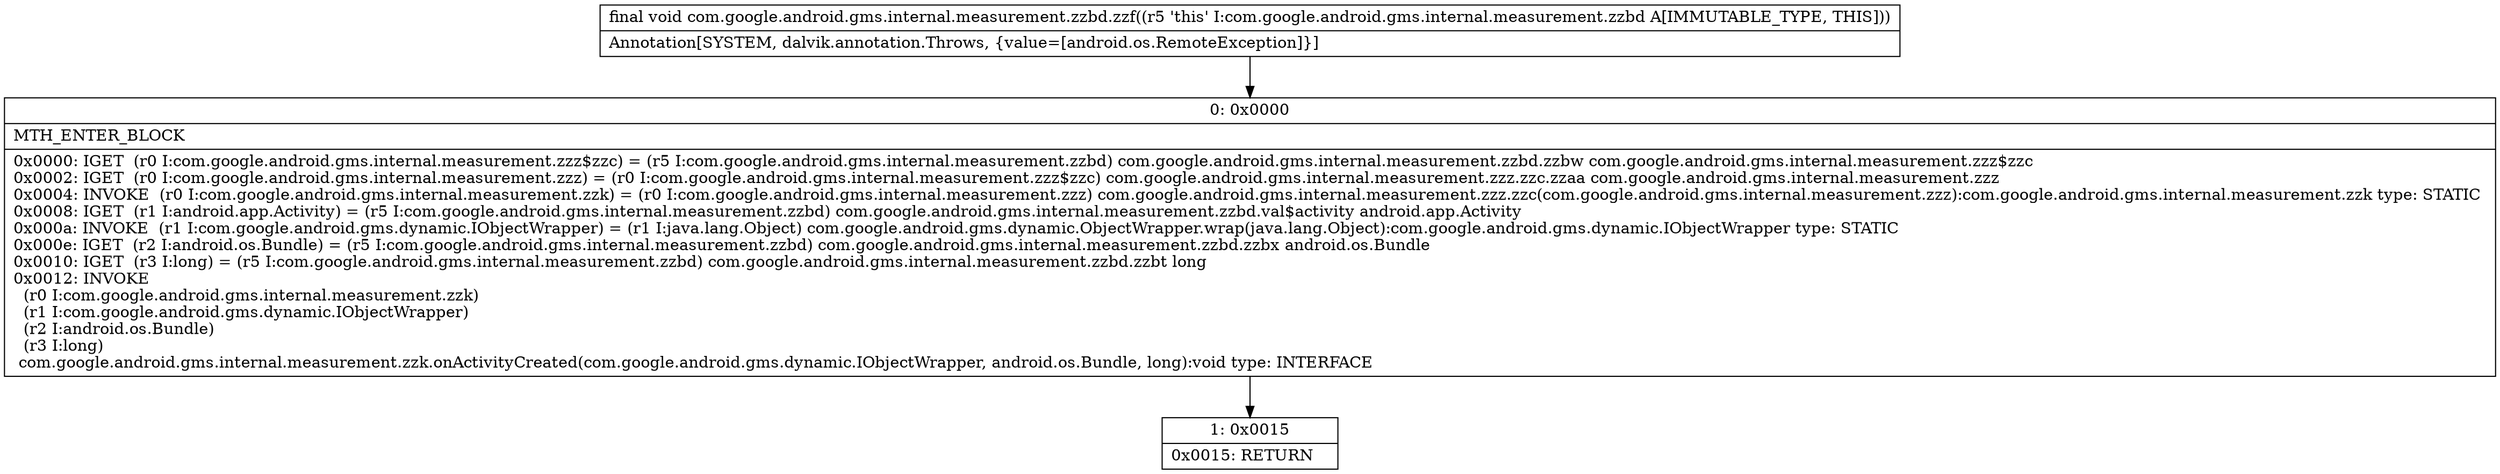 digraph "CFG forcom.google.android.gms.internal.measurement.zzbd.zzf()V" {
Node_0 [shape=record,label="{0\:\ 0x0000|MTH_ENTER_BLOCK\l|0x0000: IGET  (r0 I:com.google.android.gms.internal.measurement.zzz$zzc) = (r5 I:com.google.android.gms.internal.measurement.zzbd) com.google.android.gms.internal.measurement.zzbd.zzbw com.google.android.gms.internal.measurement.zzz$zzc \l0x0002: IGET  (r0 I:com.google.android.gms.internal.measurement.zzz) = (r0 I:com.google.android.gms.internal.measurement.zzz$zzc) com.google.android.gms.internal.measurement.zzz.zzc.zzaa com.google.android.gms.internal.measurement.zzz \l0x0004: INVOKE  (r0 I:com.google.android.gms.internal.measurement.zzk) = (r0 I:com.google.android.gms.internal.measurement.zzz) com.google.android.gms.internal.measurement.zzz.zzc(com.google.android.gms.internal.measurement.zzz):com.google.android.gms.internal.measurement.zzk type: STATIC \l0x0008: IGET  (r1 I:android.app.Activity) = (r5 I:com.google.android.gms.internal.measurement.zzbd) com.google.android.gms.internal.measurement.zzbd.val$activity android.app.Activity \l0x000a: INVOKE  (r1 I:com.google.android.gms.dynamic.IObjectWrapper) = (r1 I:java.lang.Object) com.google.android.gms.dynamic.ObjectWrapper.wrap(java.lang.Object):com.google.android.gms.dynamic.IObjectWrapper type: STATIC \l0x000e: IGET  (r2 I:android.os.Bundle) = (r5 I:com.google.android.gms.internal.measurement.zzbd) com.google.android.gms.internal.measurement.zzbd.zzbx android.os.Bundle \l0x0010: IGET  (r3 I:long) = (r5 I:com.google.android.gms.internal.measurement.zzbd) com.google.android.gms.internal.measurement.zzbd.zzbt long \l0x0012: INVOKE  \l  (r0 I:com.google.android.gms.internal.measurement.zzk)\l  (r1 I:com.google.android.gms.dynamic.IObjectWrapper)\l  (r2 I:android.os.Bundle)\l  (r3 I:long)\l com.google.android.gms.internal.measurement.zzk.onActivityCreated(com.google.android.gms.dynamic.IObjectWrapper, android.os.Bundle, long):void type: INTERFACE \l}"];
Node_1 [shape=record,label="{1\:\ 0x0015|0x0015: RETURN   \l}"];
MethodNode[shape=record,label="{final void com.google.android.gms.internal.measurement.zzbd.zzf((r5 'this' I:com.google.android.gms.internal.measurement.zzbd A[IMMUTABLE_TYPE, THIS]))  | Annotation[SYSTEM, dalvik.annotation.Throws, \{value=[android.os.RemoteException]\}]\l}"];
MethodNode -> Node_0;
Node_0 -> Node_1;
}

